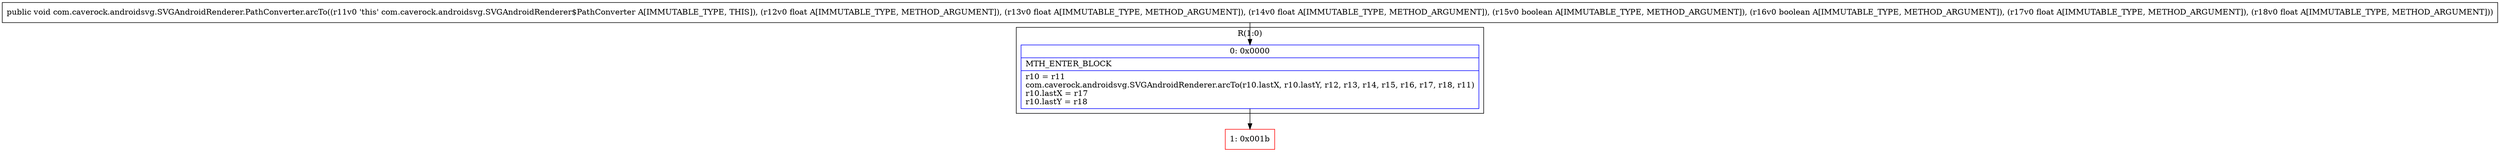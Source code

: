 digraph "CFG forcom.caverock.androidsvg.SVGAndroidRenderer.PathConverter.arcTo(FFFZZFF)V" {
subgraph cluster_Region_1943685499 {
label = "R(1:0)";
node [shape=record,color=blue];
Node_0 [shape=record,label="{0\:\ 0x0000|MTH_ENTER_BLOCK\l|r10 = r11\lcom.caverock.androidsvg.SVGAndroidRenderer.arcTo(r10.lastX, r10.lastY, r12, r13, r14, r15, r16, r17, r18, r11)\lr10.lastX = r17\lr10.lastY = r18\l}"];
}
Node_1 [shape=record,color=red,label="{1\:\ 0x001b}"];
MethodNode[shape=record,label="{public void com.caverock.androidsvg.SVGAndroidRenderer.PathConverter.arcTo((r11v0 'this' com.caverock.androidsvg.SVGAndroidRenderer$PathConverter A[IMMUTABLE_TYPE, THIS]), (r12v0 float A[IMMUTABLE_TYPE, METHOD_ARGUMENT]), (r13v0 float A[IMMUTABLE_TYPE, METHOD_ARGUMENT]), (r14v0 float A[IMMUTABLE_TYPE, METHOD_ARGUMENT]), (r15v0 boolean A[IMMUTABLE_TYPE, METHOD_ARGUMENT]), (r16v0 boolean A[IMMUTABLE_TYPE, METHOD_ARGUMENT]), (r17v0 float A[IMMUTABLE_TYPE, METHOD_ARGUMENT]), (r18v0 float A[IMMUTABLE_TYPE, METHOD_ARGUMENT])) }"];
MethodNode -> Node_0;
Node_0 -> Node_1;
}

